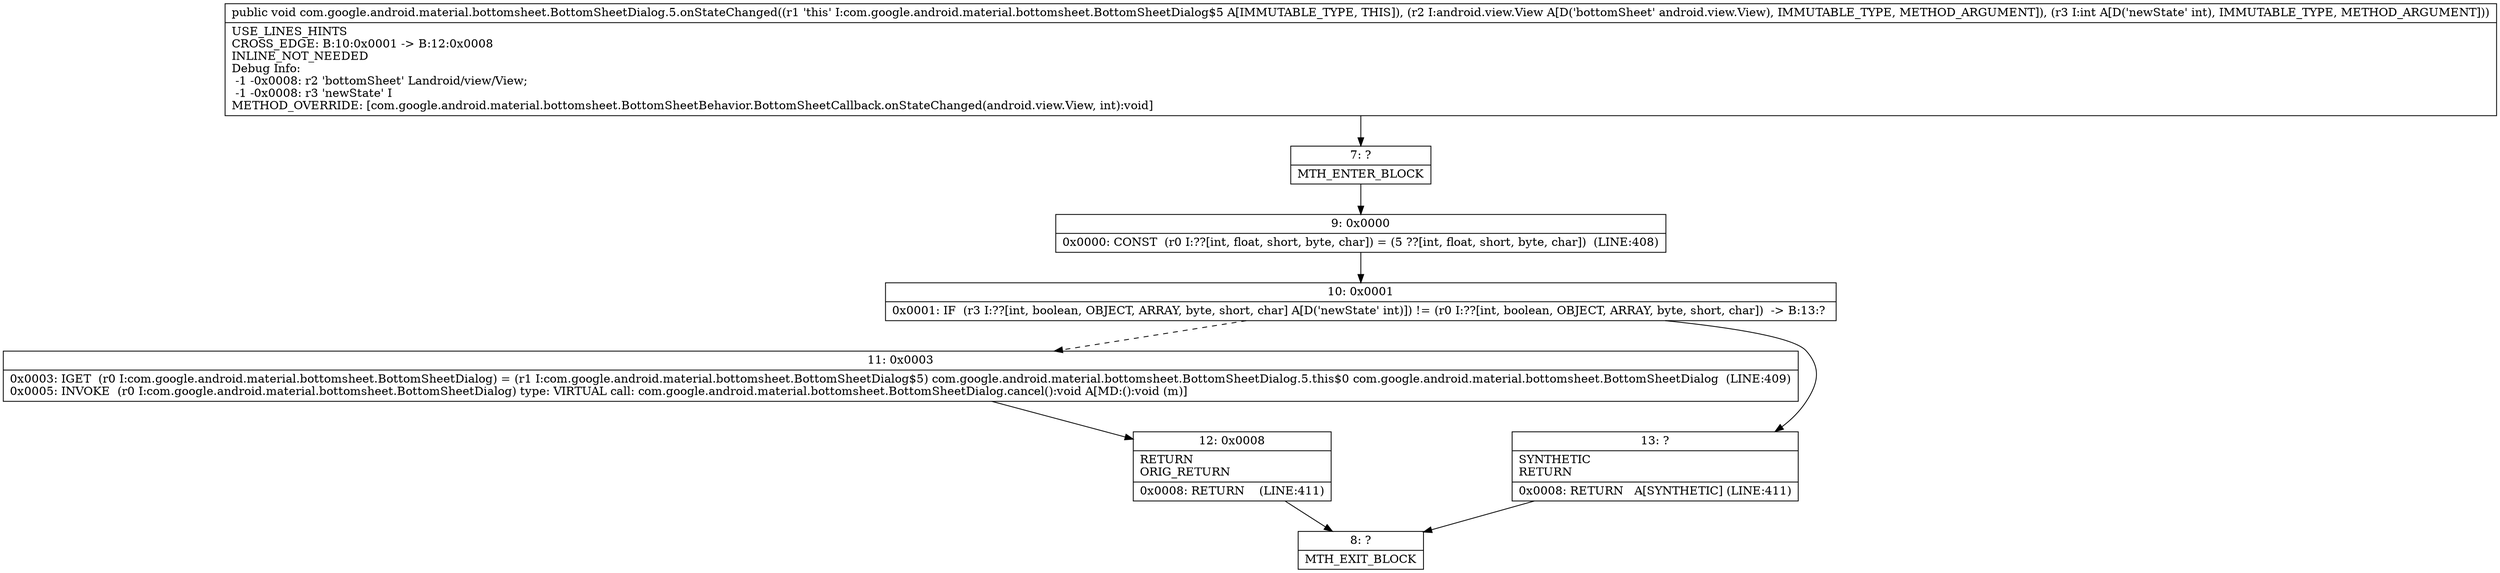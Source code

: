 digraph "CFG forcom.google.android.material.bottomsheet.BottomSheetDialog.5.onStateChanged(Landroid\/view\/View;I)V" {
Node_7 [shape=record,label="{7\:\ ?|MTH_ENTER_BLOCK\l}"];
Node_9 [shape=record,label="{9\:\ 0x0000|0x0000: CONST  (r0 I:??[int, float, short, byte, char]) = (5 ??[int, float, short, byte, char])  (LINE:408)\l}"];
Node_10 [shape=record,label="{10\:\ 0x0001|0x0001: IF  (r3 I:??[int, boolean, OBJECT, ARRAY, byte, short, char] A[D('newState' int)]) != (r0 I:??[int, boolean, OBJECT, ARRAY, byte, short, char])  \-\> B:13:? \l}"];
Node_11 [shape=record,label="{11\:\ 0x0003|0x0003: IGET  (r0 I:com.google.android.material.bottomsheet.BottomSheetDialog) = (r1 I:com.google.android.material.bottomsheet.BottomSheetDialog$5) com.google.android.material.bottomsheet.BottomSheetDialog.5.this$0 com.google.android.material.bottomsheet.BottomSheetDialog  (LINE:409)\l0x0005: INVOKE  (r0 I:com.google.android.material.bottomsheet.BottomSheetDialog) type: VIRTUAL call: com.google.android.material.bottomsheet.BottomSheetDialog.cancel():void A[MD:():void (m)]\l}"];
Node_12 [shape=record,label="{12\:\ 0x0008|RETURN\lORIG_RETURN\l|0x0008: RETURN    (LINE:411)\l}"];
Node_8 [shape=record,label="{8\:\ ?|MTH_EXIT_BLOCK\l}"];
Node_13 [shape=record,label="{13\:\ ?|SYNTHETIC\lRETURN\l|0x0008: RETURN   A[SYNTHETIC] (LINE:411)\l}"];
MethodNode[shape=record,label="{public void com.google.android.material.bottomsheet.BottomSheetDialog.5.onStateChanged((r1 'this' I:com.google.android.material.bottomsheet.BottomSheetDialog$5 A[IMMUTABLE_TYPE, THIS]), (r2 I:android.view.View A[D('bottomSheet' android.view.View), IMMUTABLE_TYPE, METHOD_ARGUMENT]), (r3 I:int A[D('newState' int), IMMUTABLE_TYPE, METHOD_ARGUMENT]))  | USE_LINES_HINTS\lCROSS_EDGE: B:10:0x0001 \-\> B:12:0x0008\lINLINE_NOT_NEEDED\lDebug Info:\l  \-1 \-0x0008: r2 'bottomSheet' Landroid\/view\/View;\l  \-1 \-0x0008: r3 'newState' I\lMETHOD_OVERRIDE: [com.google.android.material.bottomsheet.BottomSheetBehavior.BottomSheetCallback.onStateChanged(android.view.View, int):void]\l}"];
MethodNode -> Node_7;Node_7 -> Node_9;
Node_9 -> Node_10;
Node_10 -> Node_11[style=dashed];
Node_10 -> Node_13;
Node_11 -> Node_12;
Node_12 -> Node_8;
Node_13 -> Node_8;
}

